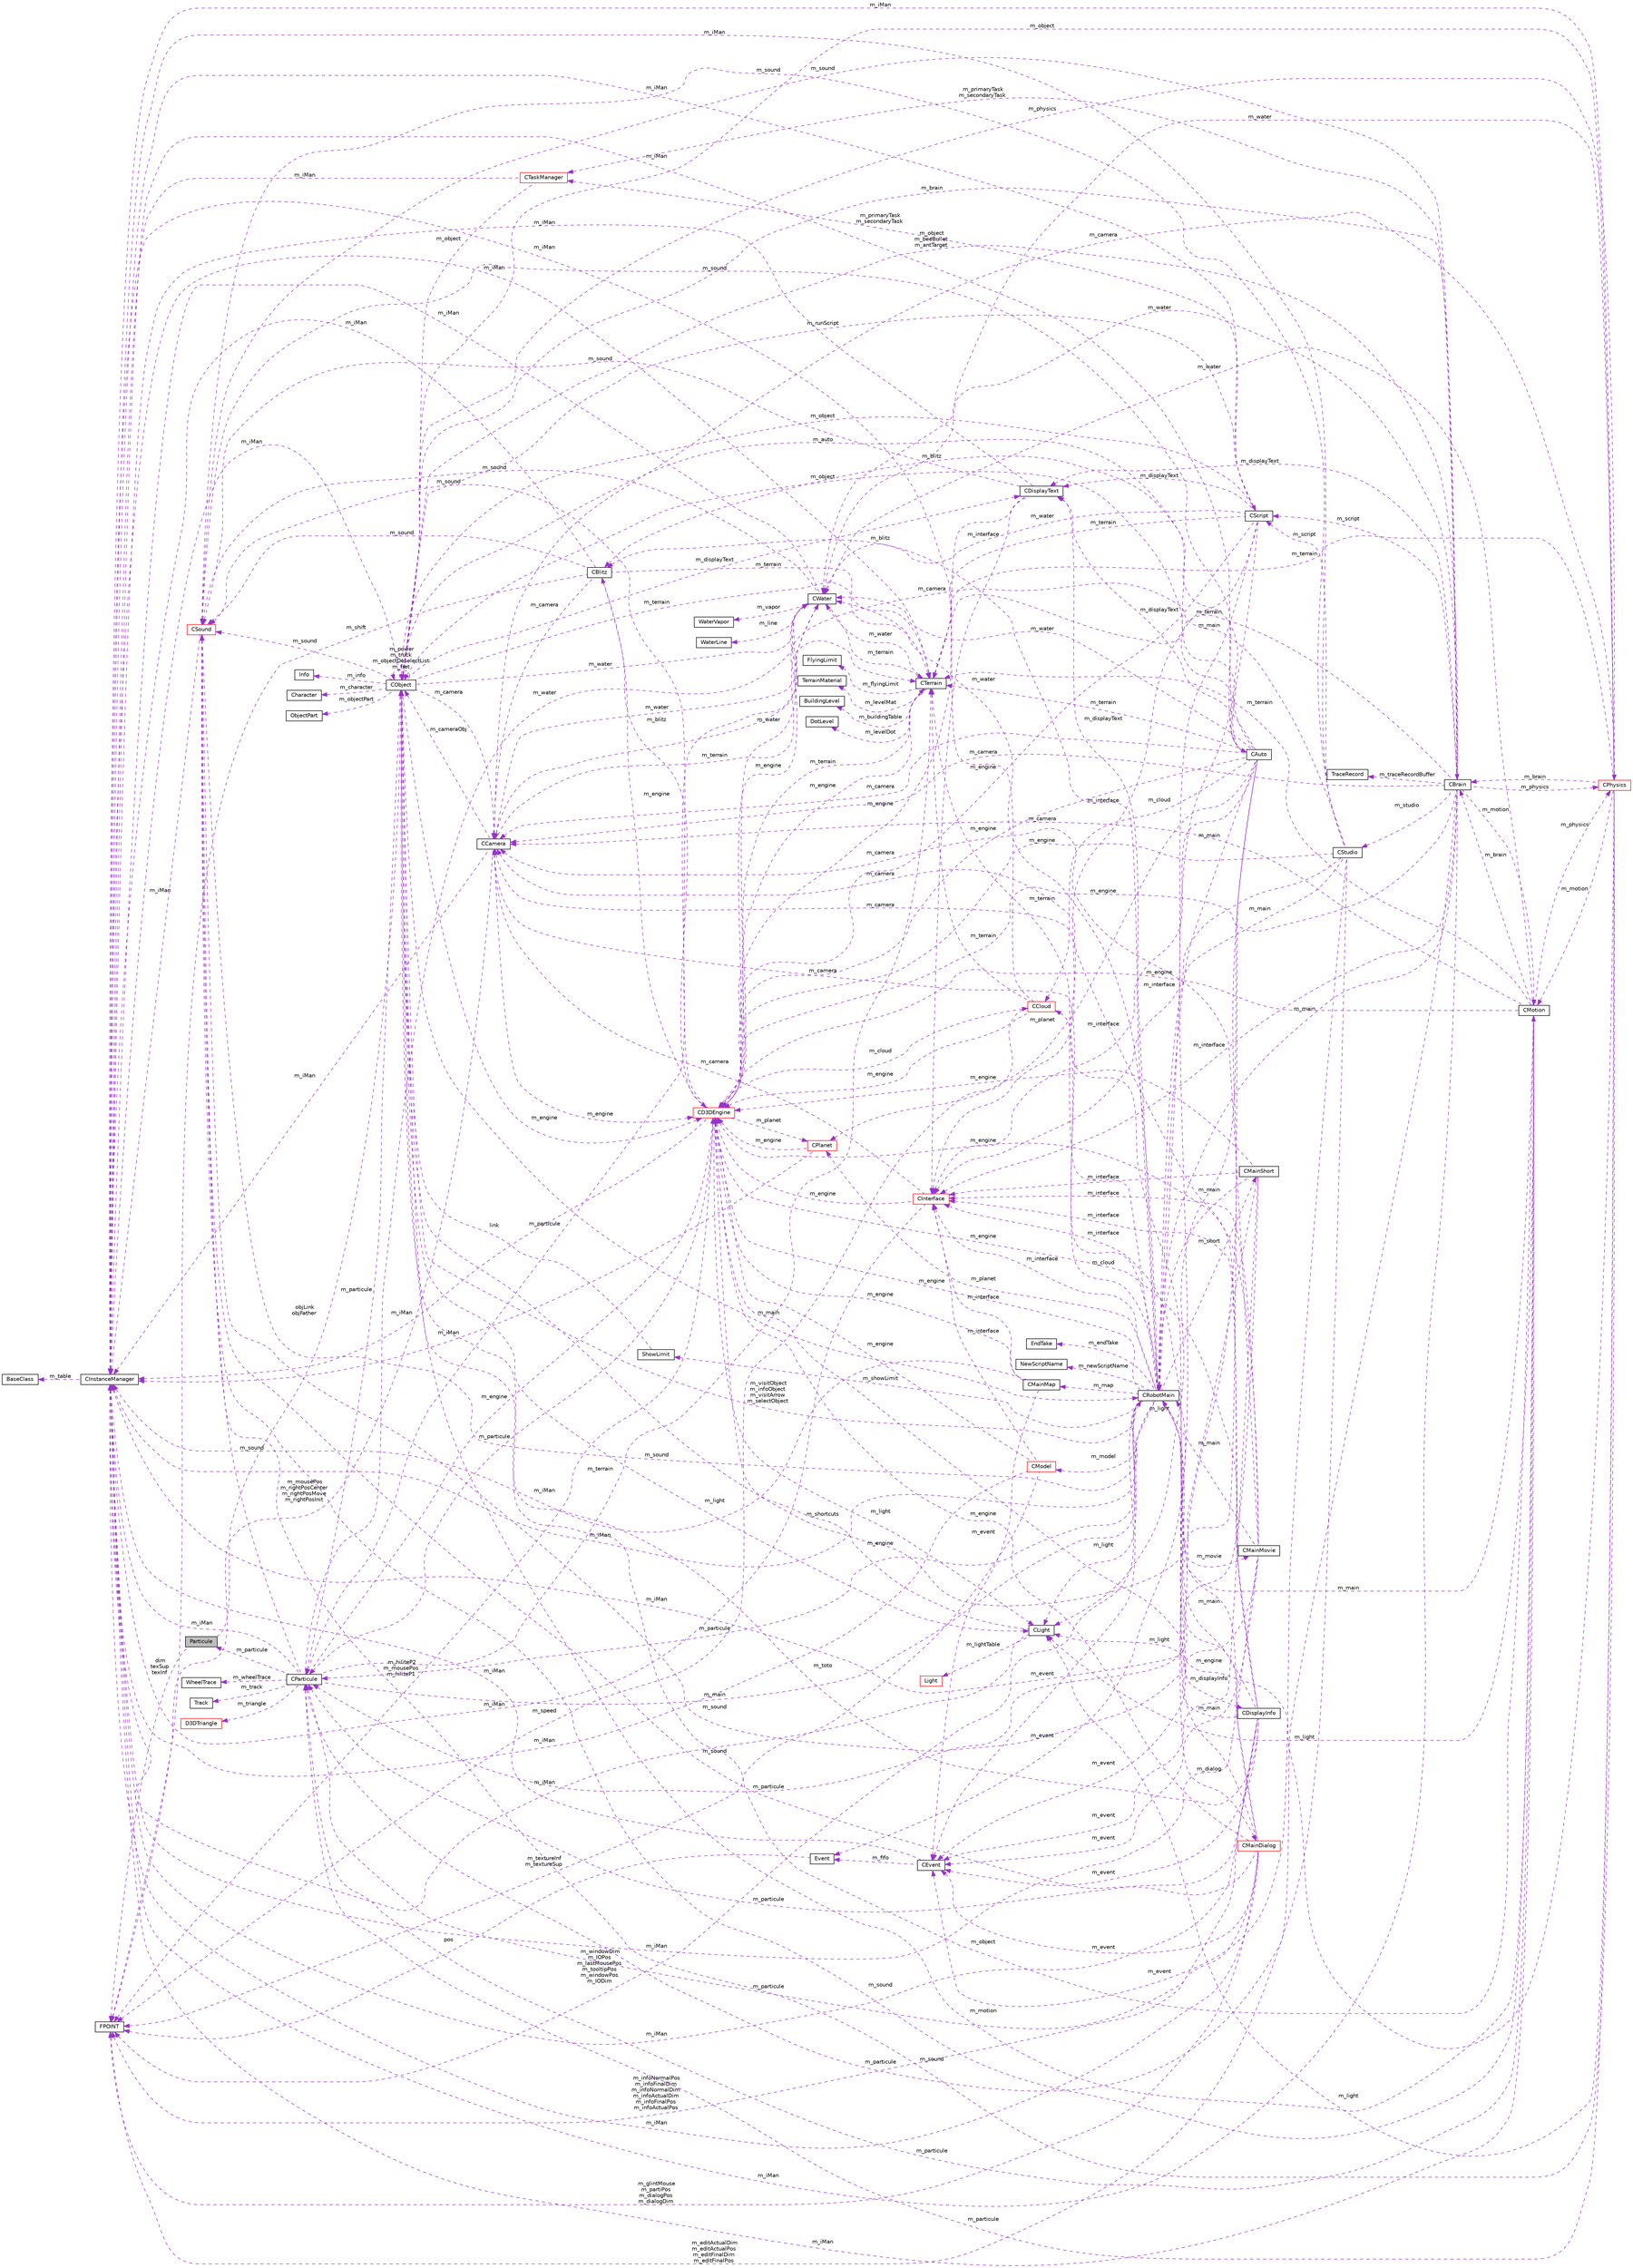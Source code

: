 digraph G
{
  edge [fontname="Helvetica",fontsize="10",labelfontname="Helvetica",labelfontsize="10"];
  node [fontname="Helvetica",fontsize="10",shape=record];
  rankdir="LR";
  Node1 [label="Particule",height=0.2,width=0.4,color="black", fillcolor="grey75", style="filled" fontcolor="black"];
  Node2 -> Node1 [dir="back",color="darkorchid3",fontsize="10",style="dashed",label=" dim\ntexSup\ntexInf" ,fontname="Helvetica"];
  Node2 [label="FPOINT",height=0.2,width=0.4,color="black", fillcolor="white", style="filled",URL="$struct_f_p_o_i_n_t.html"];
  Node3 -> Node1 [dir="back",color="darkorchid3",fontsize="10",style="dashed",label=" objLink\nobjFather" ,fontname="Helvetica"];
  Node3 [label="CObject",height=0.2,width=0.4,color="black", fillcolor="white", style="filled",URL="$class_c_object.html"];
  Node4 -> Node3 [dir="back",color="darkorchid3",fontsize="10",style="dashed",label=" m_particule" ,fontname="Helvetica"];
  Node4 [label="CParticule",height=0.2,width=0.4,color="black", fillcolor="white", style="filled",URL="$class_c_particule.html"];
  Node5 -> Node4 [dir="back",color="darkorchid3",fontsize="10",style="dashed",label=" m_water" ,fontname="Helvetica"];
  Node5 [label="CWater",height=0.2,width=0.4,color="black", fillcolor="white", style="filled",URL="$class_c_water.html"];
  Node4 -> Node5 [dir="back",color="darkorchid3",fontsize="10",style="dashed",label=" m_particule" ,fontname="Helvetica"];
  Node6 -> Node5 [dir="back",color="darkorchid3",fontsize="10",style="dashed",label=" m_iMan" ,fontname="Helvetica"];
  Node6 [label="CInstanceManager",height=0.2,width=0.4,color="black", fillcolor="white", style="filled",URL="$class_c_instance_manager.html"];
  Node7 -> Node6 [dir="back",color="darkorchid3",fontsize="10",style="dashed",label=" m_table" ,fontname="Helvetica"];
  Node7 [label="BaseClass",height=0.2,width=0.4,color="black", fillcolor="white", style="filled",URL="$struct_base_class.html"];
  Node8 -> Node5 [dir="back",color="darkorchid3",fontsize="10",style="dashed",label=" m_terrain" ,fontname="Helvetica"];
  Node8 [label="CTerrain",height=0.2,width=0.4,color="black", fillcolor="white", style="filled",URL="$class_c_terrain.html"];
  Node9 -> Node8 [dir="back",color="darkorchid3",fontsize="10",style="dashed",label=" m_levelMat" ,fontname="Helvetica"];
  Node9 [label="TerrainMaterial",height=0.2,width=0.4,color="black", fillcolor="white", style="filled",URL="$struct_terrain_material.html"];
  Node5 -> Node8 [dir="back",color="darkorchid3",fontsize="10",style="dashed",label=" m_water" ,fontname="Helvetica"];
  Node10 -> Node8 [dir="back",color="darkorchid3",fontsize="10",style="dashed",label=" m_buildingTable" ,fontname="Helvetica"];
  Node10 [label="BuildingLevel",height=0.2,width=0.4,color="black", fillcolor="white", style="filled",URL="$struct_building_level.html"];
  Node6 -> Node8 [dir="back",color="darkorchid3",fontsize="10",style="dashed",label=" m_iMan" ,fontname="Helvetica"];
  Node11 -> Node8 [dir="back",color="darkorchid3",fontsize="10",style="dashed",label=" m_levelDot" ,fontname="Helvetica"];
  Node11 [label="DotLevel",height=0.2,width=0.4,color="black", fillcolor="white", style="filled",URL="$struct_dot_level.html"];
  Node12 -> Node8 [dir="back",color="darkorchid3",fontsize="10",style="dashed",label=" m_engine" ,fontname="Helvetica"];
  Node12 [label="CD3DEngine",height=0.2,width=0.4,color="red", fillcolor="white", style="filled",URL="$class_c_d3_d_engine.html"];
  Node4 -> Node12 [dir="back",color="darkorchid3",fontsize="10",style="dashed",label=" m_particule" ,fontname="Helvetica"];
  Node5 -> Node12 [dir="back",color="darkorchid3",fontsize="10",style="dashed",label=" m_water" ,fontname="Helvetica"];
  Node13 -> Node12 [dir="back",color="darkorchid3",fontsize="10",style="dashed",label=" m_blitz" ,fontname="Helvetica"];
  Node13 [label="CBlitz",height=0.2,width=0.4,color="black", fillcolor="white", style="filled",URL="$class_c_blitz.html"];
  Node14 -> Node13 [dir="back",color="darkorchid3",fontsize="10",style="dashed",label=" m_camera" ,fontname="Helvetica"];
  Node14 [label="CCamera",height=0.2,width=0.4,color="black", fillcolor="white", style="filled",URL="$class_c_camera.html"];
  Node5 -> Node14 [dir="back",color="darkorchid3",fontsize="10",style="dashed",label=" m_water" ,fontname="Helvetica"];
  Node6 -> Node14 [dir="back",color="darkorchid3",fontsize="10",style="dashed",label=" m_iMan" ,fontname="Helvetica"];
  Node8 -> Node14 [dir="back",color="darkorchid3",fontsize="10",style="dashed",label=" m_terrain" ,fontname="Helvetica"];
  Node2 -> Node14 [dir="back",color="darkorchid3",fontsize="10",style="dashed",label=" m_mousePos\nm_rightPosCenter\nm_rightPosMove\nm_rightPosInit" ,fontname="Helvetica"];
  Node3 -> Node14 [dir="back",color="darkorchid3",fontsize="10",style="dashed",label=" m_cameraObj" ,fontname="Helvetica"];
  Node12 -> Node14 [dir="back",color="darkorchid3",fontsize="10",style="dashed",label=" m_engine" ,fontname="Helvetica"];
  Node6 -> Node13 [dir="back",color="darkorchid3",fontsize="10",style="dashed",label=" m_iMan" ,fontname="Helvetica"];
  Node8 -> Node13 [dir="back",color="darkorchid3",fontsize="10",style="dashed",label=" m_terrain" ,fontname="Helvetica"];
  Node2 -> Node13 [dir="back",color="darkorchid3",fontsize="10",style="dashed",label=" m_shift" ,fontname="Helvetica"];
  Node15 -> Node13 [dir="back",color="darkorchid3",fontsize="10",style="dashed",label=" m_sound" ,fontname="Helvetica"];
  Node15 [label="CSound",height=0.2,width=0.4,color="red", fillcolor="white", style="filled",URL="$class_c_sound.html"];
  Node6 -> Node15 [dir="back",color="darkorchid3",fontsize="10",style="dashed",label=" m_iMan" ,fontname="Helvetica"];
  Node12 -> Node13 [dir="back",color="darkorchid3",fontsize="10",style="dashed",label=" m_engine" ,fontname="Helvetica"];
  Node16 -> Node12 [dir="back",color="darkorchid3",fontsize="10",style="dashed",label=" m_light" ,fontname="Helvetica"];
  Node16 [label="CLight",height=0.2,width=0.4,color="black", fillcolor="white", style="filled",URL="$class_c_light.html"];
  Node17 -> Node16 [dir="back",color="darkorchid3",fontsize="10",style="dashed",label=" m_lightTable" ,fontname="Helvetica"];
  Node17 [label="Light",height=0.2,width=0.4,color="red", fillcolor="white", style="filled",URL="$struct_light.html"];
  Node6 -> Node16 [dir="back",color="darkorchid3",fontsize="10",style="dashed",label=" m_iMan" ,fontname="Helvetica"];
  Node12 -> Node16 [dir="back",color="darkorchid3",fontsize="10",style="dashed",label=" m_engine" ,fontname="Helvetica"];
  Node18 -> Node12 [dir="back",color="darkorchid3",fontsize="10",style="dashed",label=" m_cloud" ,fontname="Helvetica"];
  Node18 [label="CCloud",height=0.2,width=0.4,color="red", fillcolor="white", style="filled",URL="$class_c_cloud.html"];
  Node6 -> Node18 [dir="back",color="darkorchid3",fontsize="10",style="dashed",label=" m_iMan" ,fontname="Helvetica"];
  Node8 -> Node18 [dir="back",color="darkorchid3",fontsize="10",style="dashed",label=" m_terrain" ,fontname="Helvetica"];
  Node2 -> Node18 [dir="back",color="darkorchid3",fontsize="10",style="dashed",label=" m_speed" ,fontname="Helvetica"];
  Node12 -> Node18 [dir="back",color="darkorchid3",fontsize="10",style="dashed",label=" m_engine" ,fontname="Helvetica"];
  Node6 -> Node12 [dir="back",color="darkorchid3",fontsize="10",style="dashed",label=" m_iMan" ,fontname="Helvetica"];
  Node8 -> Node12 [dir="back",color="darkorchid3",fontsize="10",style="dashed",label=" m_terrain" ,fontname="Helvetica"];
  Node2 -> Node12 [dir="back",color="darkorchid3",fontsize="10",style="dashed",label=" m_hiliteP2\nm_mousePos\nm_hiliteP1" ,fontname="Helvetica"];
  Node15 -> Node12 [dir="back",color="darkorchid3",fontsize="10",style="dashed",label=" m_sound" ,fontname="Helvetica"];
  Node19 -> Node12 [dir="back",color="darkorchid3",fontsize="10",style="dashed",label=" m_planet" ,fontname="Helvetica"];
  Node19 [label="CPlanet",height=0.2,width=0.4,color="red", fillcolor="white", style="filled",URL="$class_c_planet.html"];
  Node6 -> Node19 [dir="back",color="darkorchid3",fontsize="10",style="dashed",label=" m_iMan" ,fontname="Helvetica"];
  Node12 -> Node19 [dir="back",color="darkorchid3",fontsize="10",style="dashed",label=" m_engine" ,fontname="Helvetica"];
  Node20 -> Node8 [dir="back",color="darkorchid3",fontsize="10",style="dashed",label=" m_flyingLimit" ,fontname="Helvetica"];
  Node20 [label="FlyingLimit",height=0.2,width=0.4,color="black", fillcolor="white", style="filled",URL="$struct_flying_limit.html"];
  Node21 -> Node5 [dir="back",color="darkorchid3",fontsize="10",style="dashed",label=" m_line" ,fontname="Helvetica"];
  Node21 [label="WaterLine",height=0.2,width=0.4,color="black", fillcolor="white", style="filled",URL="$struct_water_line.html"];
  Node15 -> Node5 [dir="back",color="darkorchid3",fontsize="10",style="dashed",label=" m_sound" ,fontname="Helvetica"];
  Node22 -> Node5 [dir="back",color="darkorchid3",fontsize="10",style="dashed",label=" m_vapor" ,fontname="Helvetica"];
  Node22 [label="WaterVapor",height=0.2,width=0.4,color="black", fillcolor="white", style="filled",URL="$struct_water_vapor.html"];
  Node12 -> Node5 [dir="back",color="darkorchid3",fontsize="10",style="dashed",label=" m_engine" ,fontname="Helvetica"];
  Node23 -> Node4 [dir="back",color="darkorchid3",fontsize="10",style="dashed",label=" m_main" ,fontname="Helvetica"];
  Node23 [label="CRobotMain",height=0.2,width=0.4,color="black", fillcolor="white", style="filled",URL="$class_c_robot_main.html"];
  Node4 -> Node23 [dir="back",color="darkorchid3",fontsize="10",style="dashed",label=" m_particule" ,fontname="Helvetica"];
  Node5 -> Node23 [dir="back",color="darkorchid3",fontsize="10",style="dashed",label=" m_water" ,fontname="Helvetica"];
  Node24 -> Node23 [dir="back",color="darkorchid3",fontsize="10",style="dashed",label=" m_showLimit" ,fontname="Helvetica"];
  Node24 [label="ShowLimit",height=0.2,width=0.4,color="black", fillcolor="white", style="filled",URL="$struct_show_limit.html"];
  Node3 -> Node24 [dir="back",color="darkorchid3",fontsize="10",style="dashed",label=" link" ,fontname="Helvetica"];
  Node16 -> Node23 [dir="back",color="darkorchid3",fontsize="10",style="dashed",label=" m_light" ,fontname="Helvetica"];
  Node13 -> Node23 [dir="back",color="darkorchid3",fontsize="10",style="dashed",label=" m_blitz" ,fontname="Helvetica"];
  Node18 -> Node23 [dir="back",color="darkorchid3",fontsize="10",style="dashed",label=" m_cloud" ,fontname="Helvetica"];
  Node25 -> Node23 [dir="back",color="darkorchid3",fontsize="10",style="dashed",label=" m_dialog" ,fontname="Helvetica"];
  Node25 [label="CMainDialog",height=0.2,width=0.4,color="red", fillcolor="white", style="filled",URL="$class_c_main_dialog.html"];
  Node4 -> Node25 [dir="back",color="darkorchid3",fontsize="10",style="dashed",label=" m_particule" ,fontname="Helvetica"];
  Node14 -> Node25 [dir="back",color="darkorchid3",fontsize="10",style="dashed",label=" m_camera" ,fontname="Helvetica"];
  Node26 -> Node25 [dir="back",color="darkorchid3",fontsize="10",style="dashed",label=" m_interface" ,fontname="Helvetica"];
  Node26 [label="CInterface",height=0.2,width=0.4,color="red", fillcolor="white", style="filled",URL="$class_c_interface.html"];
  Node14 -> Node26 [dir="back",color="darkorchid3",fontsize="10",style="dashed",label=" m_camera" ,fontname="Helvetica"];
  Node6 -> Node26 [dir="back",color="darkorchid3",fontsize="10",style="dashed",label=" m_iMan" ,fontname="Helvetica"];
  Node12 -> Node26 [dir="back",color="darkorchid3",fontsize="10",style="dashed",label=" m_engine" ,fontname="Helvetica"];
  Node23 -> Node25 [dir="back",color="darkorchid3",fontsize="10",style="dashed",label=" m_main" ,fontname="Helvetica"];
  Node6 -> Node25 [dir="back",color="darkorchid3",fontsize="10",style="dashed",label=" m_iMan" ,fontname="Helvetica"];
  Node27 -> Node25 [dir="back",color="darkorchid3",fontsize="10",style="dashed",label=" m_event" ,fontname="Helvetica"];
  Node27 [label="CEvent",height=0.2,width=0.4,color="black", fillcolor="white", style="filled",URL="$class_c_event.html"];
  Node6 -> Node27 [dir="back",color="darkorchid3",fontsize="10",style="dashed",label=" m_iMan" ,fontname="Helvetica"];
  Node28 -> Node27 [dir="back",color="darkorchid3",fontsize="10",style="dashed",label=" m_fifo" ,fontname="Helvetica"];
  Node28 [label="Event",height=0.2,width=0.4,color="black", fillcolor="white", style="filled",URL="$struct_event.html"];
  Node2 -> Node28 [dir="back",color="darkorchid3",fontsize="10",style="dashed",label=" pos" ,fontname="Helvetica"];
  Node2 -> Node25 [dir="back",color="darkorchid3",fontsize="10",style="dashed",label=" m_glintMouse\nm_partiPos\nm_dialogPos\nm_dialogDim" ,fontname="Helvetica"];
  Node15 -> Node25 [dir="back",color="darkorchid3",fontsize="10",style="dashed",label=" m_sound" ,fontname="Helvetica"];
  Node12 -> Node25 [dir="back",color="darkorchid3",fontsize="10",style="dashed",label=" m_engine" ,fontname="Helvetica"];
  Node14 -> Node23 [dir="back",color="darkorchid3",fontsize="10",style="dashed",label=" m_camera" ,fontname="Helvetica"];
  Node29 -> Node23 [dir="back",color="darkorchid3",fontsize="10",style="dashed",label=" m_movie" ,fontname="Helvetica"];
  Node29 [label="CMainMovie",height=0.2,width=0.4,color="black", fillcolor="white", style="filled",URL="$class_c_main_movie.html"];
  Node14 -> Node29 [dir="back",color="darkorchid3",fontsize="10",style="dashed",label=" m_camera" ,fontname="Helvetica"];
  Node23 -> Node29 [dir="back",color="darkorchid3",fontsize="10",style="dashed",label=" m_main" ,fontname="Helvetica"];
  Node26 -> Node29 [dir="back",color="darkorchid3",fontsize="10",style="dashed",label=" m_interface" ,fontname="Helvetica"];
  Node6 -> Node29 [dir="back",color="darkorchid3",fontsize="10",style="dashed",label=" m_iMan" ,fontname="Helvetica"];
  Node27 -> Node29 [dir="back",color="darkorchid3",fontsize="10",style="dashed",label=" m_event" ,fontname="Helvetica"];
  Node15 -> Node29 [dir="back",color="darkorchid3",fontsize="10",style="dashed",label=" m_sound" ,fontname="Helvetica"];
  Node12 -> Node29 [dir="back",color="darkorchid3",fontsize="10",style="dashed",label=" m_engine" ,fontname="Helvetica"];
  Node30 -> Node23 [dir="back",color="darkorchid3",fontsize="10",style="dashed",label=" m_displayText" ,fontname="Helvetica"];
  Node30 [label="CDisplayText",height=0.2,width=0.4,color="black", fillcolor="white", style="filled",URL="$class_c_display_text.html"];
  Node26 -> Node30 [dir="back",color="darkorchid3",fontsize="10",style="dashed",label=" m_interface" ,fontname="Helvetica"];
  Node6 -> Node30 [dir="back",color="darkorchid3",fontsize="10",style="dashed",label=" m_iMan" ,fontname="Helvetica"];
  Node15 -> Node30 [dir="back",color="darkorchid3",fontsize="10",style="dashed",label=" m_sound" ,fontname="Helvetica"];
  Node12 -> Node30 [dir="back",color="darkorchid3",fontsize="10",style="dashed",label=" m_engine" ,fontname="Helvetica"];
  Node26 -> Node23 [dir="back",color="darkorchid3",fontsize="10",style="dashed",label=" m_interface" ,fontname="Helvetica"];
  Node31 -> Node23 [dir="back",color="darkorchid3",fontsize="10",style="dashed",label=" m_model" ,fontname="Helvetica"];
  Node31 [label="CModel",height=0.2,width=0.4,color="red", fillcolor="white", style="filled",URL="$class_c_model.html"];
  Node26 -> Node31 [dir="back",color="darkorchid3",fontsize="10",style="dashed",label=" m_interface" ,fontname="Helvetica"];
  Node6 -> Node31 [dir="back",color="darkorchid3",fontsize="10",style="dashed",label=" m_iMan" ,fontname="Helvetica"];
  Node2 -> Node31 [dir="back",color="darkorchid3",fontsize="10",style="dashed",label=" m_textureInf\nm_textureSup" ,fontname="Helvetica"];
  Node12 -> Node31 [dir="back",color="darkorchid3",fontsize="10",style="dashed",label=" m_engine" ,fontname="Helvetica"];
  Node6 -> Node23 [dir="back",color="darkorchid3",fontsize="10",style="dashed",label=" m_iMan" ,fontname="Helvetica"];
  Node32 -> Node23 [dir="back",color="darkorchid3",fontsize="10",style="dashed",label=" m_newScriptName" ,fontname="Helvetica"];
  Node32 [label="NewScriptName",height=0.2,width=0.4,color="black", fillcolor="white", style="filled",URL="$struct_new_script_name.html"];
  Node27 -> Node23 [dir="back",color="darkorchid3",fontsize="10",style="dashed",label=" m_event" ,fontname="Helvetica"];
  Node8 -> Node23 [dir="back",color="darkorchid3",fontsize="10",style="dashed",label=" m_terrain" ,fontname="Helvetica"];
  Node2 -> Node23 [dir="back",color="darkorchid3",fontsize="10",style="dashed",label=" m_windowDim\nm_IOPos\nm_lastMousePos\nm_tooltipPos\nm_windowPos\nm_IODim" ,fontname="Helvetica"];
  Node33 -> Node23 [dir="back",color="darkorchid3",fontsize="10",style="dashed",label=" m_short" ,fontname="Helvetica"];
  Node33 [label="CMainShort",height=0.2,width=0.4,color="black", fillcolor="white", style="filled",URL="$class_c_main_short.html"];
  Node23 -> Node33 [dir="back",color="darkorchid3",fontsize="10",style="dashed",label=" m_main" ,fontname="Helvetica"];
  Node26 -> Node33 [dir="back",color="darkorchid3",fontsize="10",style="dashed",label=" m_interface" ,fontname="Helvetica"];
  Node6 -> Node33 [dir="back",color="darkorchid3",fontsize="10",style="dashed",label=" m_iMan" ,fontname="Helvetica"];
  Node27 -> Node33 [dir="back",color="darkorchid3",fontsize="10",style="dashed",label=" m_event" ,fontname="Helvetica"];
  Node3 -> Node33 [dir="back",color="darkorchid3",fontsize="10",style="dashed",label=" m_shortcuts" ,fontname="Helvetica"];
  Node12 -> Node33 [dir="back",color="darkorchid3",fontsize="10",style="dashed",label=" m_engine" ,fontname="Helvetica"];
  Node15 -> Node23 [dir="back",color="darkorchid3",fontsize="10",style="dashed",label=" m_sound" ,fontname="Helvetica"];
  Node19 -> Node23 [dir="back",color="darkorchid3",fontsize="10",style="dashed",label=" m_planet" ,fontname="Helvetica"];
  Node3 -> Node23 [dir="back",color="darkorchid3",fontsize="10",style="dashed",label=" m_visitObject\nm_infoObject\nm_visitArrow\nm_selectObject" ,fontname="Helvetica"];
  Node12 -> Node23 [dir="back",color="darkorchid3",fontsize="10",style="dashed",label=" m_engine" ,fontname="Helvetica"];
  Node34 -> Node23 [dir="back",color="darkorchid3",fontsize="10",style="dashed",label=" m_endTake" ,fontname="Helvetica"];
  Node34 [label="EndTake",height=0.2,width=0.4,color="black", fillcolor="white", style="filled",URL="$struct_end_take.html"];
  Node35 -> Node23 [dir="back",color="darkorchid3",fontsize="10",style="dashed",label=" m_displayInfo" ,fontname="Helvetica"];
  Node35 [label="CDisplayInfo",height=0.2,width=0.4,color="black", fillcolor="white", style="filled",URL="$class_c_display_info.html"];
  Node4 -> Node35 [dir="back",color="darkorchid3",fontsize="10",style="dashed",label=" m_particule" ,fontname="Helvetica"];
  Node16 -> Node35 [dir="back",color="darkorchid3",fontsize="10",style="dashed",label=" m_light" ,fontname="Helvetica"];
  Node14 -> Node35 [dir="back",color="darkorchid3",fontsize="10",style="dashed",label=" m_camera" ,fontname="Helvetica"];
  Node26 -> Node35 [dir="back",color="darkorchid3",fontsize="10",style="dashed",label=" m_interface" ,fontname="Helvetica"];
  Node23 -> Node35 [dir="back",color="darkorchid3",fontsize="10",style="dashed",label=" m_main" ,fontname="Helvetica"];
  Node6 -> Node35 [dir="back",color="darkorchid3",fontsize="10",style="dashed",label=" m_iMan" ,fontname="Helvetica"];
  Node27 -> Node35 [dir="back",color="darkorchid3",fontsize="10",style="dashed",label=" m_event" ,fontname="Helvetica"];
  Node2 -> Node35 [dir="back",color="darkorchid3",fontsize="10",style="dashed",label=" m_infoNormalPos\nm_infoFinalDim\nm_infoNormalDim\nm_infoActualDim\nm_infoFinalPos\nm_infoActualPos" ,fontname="Helvetica"];
  Node3 -> Node35 [dir="back",color="darkorchid3",fontsize="10",style="dashed",label=" m_toto" ,fontname="Helvetica"];
  Node12 -> Node35 [dir="back",color="darkorchid3",fontsize="10",style="dashed",label=" m_engine" ,fontname="Helvetica"];
  Node36 -> Node23 [dir="back",color="darkorchid3",fontsize="10",style="dashed",label=" m_map" ,fontname="Helvetica"];
  Node36 [label="CMainMap",height=0.2,width=0.4,color="black", fillcolor="white", style="filled",URL="$class_c_main_map.html"];
  Node26 -> Node36 [dir="back",color="darkorchid3",fontsize="10",style="dashed",label=" m_interface" ,fontname="Helvetica"];
  Node6 -> Node36 [dir="back",color="darkorchid3",fontsize="10",style="dashed",label=" m_iMan" ,fontname="Helvetica"];
  Node27 -> Node36 [dir="back",color="darkorchid3",fontsize="10",style="dashed",label=" m_event" ,fontname="Helvetica"];
  Node12 -> Node36 [dir="back",color="darkorchid3",fontsize="10",style="dashed",label=" m_engine" ,fontname="Helvetica"];
  Node6 -> Node4 [dir="back",color="darkorchid3",fontsize="10",style="dashed",label=" m_iMan" ,fontname="Helvetica"];
  Node37 -> Node4 [dir="back",color="darkorchid3",fontsize="10",style="dashed",label=" m_track" ,fontname="Helvetica"];
  Node37 [label="Track",height=0.2,width=0.4,color="black", fillcolor="white", style="filled",URL="$struct_track.html"];
  Node1 -> Node4 [dir="back",color="darkorchid3",fontsize="10",style="dashed",label=" m_particule" ,fontname="Helvetica"];
  Node8 -> Node4 [dir="back",color="darkorchid3",fontsize="10",style="dashed",label=" m_terrain" ,fontname="Helvetica"];
  Node15 -> Node4 [dir="back",color="darkorchid3",fontsize="10",style="dashed",label=" m_sound" ,fontname="Helvetica"];
  Node38 -> Node4 [dir="back",color="darkorchid3",fontsize="10",style="dashed",label=" m_triangle" ,fontname="Helvetica"];
  Node38 [label="D3DTriangle",height=0.2,width=0.4,color="red", fillcolor="white", style="filled",URL="$struct_d3_d_triangle.html"];
  Node12 -> Node4 [dir="back",color="darkorchid3",fontsize="10",style="dashed",label=" m_engine" ,fontname="Helvetica"];
  Node39 -> Node4 [dir="back",color="darkorchid3",fontsize="10",style="dashed",label=" m_wheelTrace" ,fontname="Helvetica"];
  Node39 [label="WheelTrace",height=0.2,width=0.4,color="black", fillcolor="white", style="filled",URL="$struct_wheel_trace.html"];
  Node40 -> Node3 [dir="back",color="darkorchid3",fontsize="10",style="dashed",label=" m_runScript" ,fontname="Helvetica"];
  Node40 [label="CScript",height=0.2,width=0.4,color="black", fillcolor="white", style="filled",URL="$class_c_script.html"];
  Node5 -> Node40 [dir="back",color="darkorchid3",fontsize="10",style="dashed",label=" m_water" ,fontname="Helvetica"];
  Node41 -> Node40 [dir="back",color="darkorchid3",fontsize="10",style="dashed",label=" m_primaryTask\nm_secondaryTask" ,fontname="Helvetica"];
  Node41 [label="CTaskManager",height=0.2,width=0.4,color="red", fillcolor="white", style="filled",URL="$class_c_task_manager.html"];
  Node6 -> Node41 [dir="back",color="darkorchid3",fontsize="10",style="dashed",label=" m_iMan" ,fontname="Helvetica"];
  Node3 -> Node41 [dir="back",color="darkorchid3",fontsize="10",style="dashed",label=" m_object" ,fontname="Helvetica"];
  Node30 -> Node40 [dir="back",color="darkorchid3",fontsize="10",style="dashed",label=" m_displayText" ,fontname="Helvetica"];
  Node23 -> Node40 [dir="back",color="darkorchid3",fontsize="10",style="dashed",label=" m_main" ,fontname="Helvetica"];
  Node26 -> Node40 [dir="back",color="darkorchid3",fontsize="10",style="dashed",label=" m_interface" ,fontname="Helvetica"];
  Node6 -> Node40 [dir="back",color="darkorchid3",fontsize="10",style="dashed",label=" m_iMan" ,fontname="Helvetica"];
  Node28 -> Node40 [dir="back",color="darkorchid3",fontsize="10",style="dashed",label=" m_event" ,fontname="Helvetica"];
  Node8 -> Node40 [dir="back",color="darkorchid3",fontsize="10",style="dashed",label=" m_terrain" ,fontname="Helvetica"];
  Node3 -> Node40 [dir="back",color="darkorchid3",fontsize="10",style="dashed",label=" m_object" ,fontname="Helvetica"];
  Node12 -> Node40 [dir="back",color="darkorchid3",fontsize="10",style="dashed",label=" m_engine" ,fontname="Helvetica"];
  Node5 -> Node3 [dir="back",color="darkorchid3",fontsize="10",style="dashed",label=" m_water" ,fontname="Helvetica"];
  Node16 -> Node3 [dir="back",color="darkorchid3",fontsize="10",style="dashed",label=" m_light" ,fontname="Helvetica"];
  Node42 -> Node3 [dir="back",color="darkorchid3",fontsize="10",style="dashed",label=" m_brain" ,fontname="Helvetica"];
  Node42 [label="CBrain",height=0.2,width=0.4,color="black", fillcolor="white", style="filled",URL="$class_c_brain.html"];
  Node4 -> Node42 [dir="back",color="darkorchid3",fontsize="10",style="dashed",label=" m_particule" ,fontname="Helvetica"];
  Node40 -> Node42 [dir="back",color="darkorchid3",fontsize="10",style="dashed",label=" m_script" ,fontname="Helvetica"];
  Node5 -> Node42 [dir="back",color="darkorchid3",fontsize="10",style="dashed",label=" m_water" ,fontname="Helvetica"];
  Node41 -> Node42 [dir="back",color="darkorchid3",fontsize="10",style="dashed",label=" m_primaryTask\nm_secondaryTask" ,fontname="Helvetica"];
  Node14 -> Node42 [dir="back",color="darkorchid3",fontsize="10",style="dashed",label=" m_camera" ,fontname="Helvetica"];
  Node30 -> Node42 [dir="back",color="darkorchid3",fontsize="10",style="dashed",label=" m_displayText" ,fontname="Helvetica"];
  Node23 -> Node42 [dir="back",color="darkorchid3",fontsize="10",style="dashed",label=" m_main" ,fontname="Helvetica"];
  Node26 -> Node42 [dir="back",color="darkorchid3",fontsize="10",style="dashed",label=" m_interface" ,fontname="Helvetica"];
  Node6 -> Node42 [dir="back",color="darkorchid3",fontsize="10",style="dashed",label=" m_iMan" ,fontname="Helvetica"];
  Node8 -> Node42 [dir="back",color="darkorchid3",fontsize="10",style="dashed",label=" m_terrain" ,fontname="Helvetica"];
  Node43 -> Node42 [dir="back",color="darkorchid3",fontsize="10",style="dashed",label=" m_physics" ,fontname="Helvetica"];
  Node43 [label="CPhysics",height=0.2,width=0.4,color="red", fillcolor="white", style="filled",URL="$class_c_physics.html"];
  Node4 -> Node43 [dir="back",color="darkorchid3",fontsize="10",style="dashed",label=" m_particule" ,fontname="Helvetica"];
  Node5 -> Node43 [dir="back",color="darkorchid3",fontsize="10",style="dashed",label=" m_water" ,fontname="Helvetica"];
  Node16 -> Node43 [dir="back",color="darkorchid3",fontsize="10",style="dashed",label=" m_light" ,fontname="Helvetica"];
  Node42 -> Node43 [dir="back",color="darkorchid3",fontsize="10",style="dashed",label=" m_brain" ,fontname="Helvetica"];
  Node14 -> Node43 [dir="back",color="darkorchid3",fontsize="10",style="dashed",label=" m_camera" ,fontname="Helvetica"];
  Node6 -> Node43 [dir="back",color="darkorchid3",fontsize="10",style="dashed",label=" m_iMan" ,fontname="Helvetica"];
  Node8 -> Node43 [dir="back",color="darkorchid3",fontsize="10",style="dashed",label=" m_terrain" ,fontname="Helvetica"];
  Node15 -> Node43 [dir="back",color="darkorchid3",fontsize="10",style="dashed",label=" m_sound" ,fontname="Helvetica"];
  Node44 -> Node43 [dir="back",color="darkorchid3",fontsize="10",style="dashed",label=" m_motion" ,fontname="Helvetica"];
  Node44 [label="CMotion",height=0.2,width=0.4,color="black", fillcolor="white", style="filled",URL="$class_c_motion.html"];
  Node4 -> Node44 [dir="back",color="darkorchid3",fontsize="10",style="dashed",label=" m_particule" ,fontname="Helvetica"];
  Node5 -> Node44 [dir="back",color="darkorchid3",fontsize="10",style="dashed",label=" m_water" ,fontname="Helvetica"];
  Node16 -> Node44 [dir="back",color="darkorchid3",fontsize="10",style="dashed",label=" m_light" ,fontname="Helvetica"];
  Node42 -> Node44 [dir="back",color="darkorchid3",fontsize="10",style="dashed",label=" m_brain" ,fontname="Helvetica"];
  Node14 -> Node44 [dir="back",color="darkorchid3",fontsize="10",style="dashed",label=" m_camera" ,fontname="Helvetica"];
  Node23 -> Node44 [dir="back",color="darkorchid3",fontsize="10",style="dashed",label=" m_main" ,fontname="Helvetica"];
  Node6 -> Node44 [dir="back",color="darkorchid3",fontsize="10",style="dashed",label=" m_iMan" ,fontname="Helvetica"];
  Node8 -> Node44 [dir="back",color="darkorchid3",fontsize="10",style="dashed",label=" m_terrain" ,fontname="Helvetica"];
  Node43 -> Node44 [dir="back",color="darkorchid3",fontsize="10",style="dashed",label=" m_physics" ,fontname="Helvetica"];
  Node15 -> Node44 [dir="back",color="darkorchid3",fontsize="10",style="dashed",label=" m_sound" ,fontname="Helvetica"];
  Node3 -> Node44 [dir="back",color="darkorchid3",fontsize="10",style="dashed",label=" m_object" ,fontname="Helvetica"];
  Node12 -> Node44 [dir="back",color="darkorchid3",fontsize="10",style="dashed",label=" m_engine" ,fontname="Helvetica"];
  Node3 -> Node43 [dir="back",color="darkorchid3",fontsize="10",style="dashed",label=" m_object" ,fontname="Helvetica"];
  Node12 -> Node43 [dir="back",color="darkorchid3",fontsize="10",style="dashed",label=" m_engine" ,fontname="Helvetica"];
  Node15 -> Node42 [dir="back",color="darkorchid3",fontsize="10",style="dashed",label=" m_sound" ,fontname="Helvetica"];
  Node45 -> Node42 [dir="back",color="darkorchid3",fontsize="10",style="dashed",label=" m_studio" ,fontname="Helvetica"];
  Node45 [label="CStudio",height=0.2,width=0.4,color="black", fillcolor="white", style="filled",URL="$class_c_studio.html"];
  Node40 -> Node45 [dir="back",color="darkorchid3",fontsize="10",style="dashed",label=" m_script" ,fontname="Helvetica"];
  Node14 -> Node45 [dir="back",color="darkorchid3",fontsize="10",style="dashed",label=" m_camera" ,fontname="Helvetica"];
  Node26 -> Node45 [dir="back",color="darkorchid3",fontsize="10",style="dashed",label=" m_interface" ,fontname="Helvetica"];
  Node23 -> Node45 [dir="back",color="darkorchid3",fontsize="10",style="dashed",label=" m_main" ,fontname="Helvetica"];
  Node6 -> Node45 [dir="back",color="darkorchid3",fontsize="10",style="dashed",label=" m_iMan" ,fontname="Helvetica"];
  Node27 -> Node45 [dir="back",color="darkorchid3",fontsize="10",style="dashed",label=" m_event" ,fontname="Helvetica"];
  Node2 -> Node45 [dir="back",color="darkorchid3",fontsize="10",style="dashed",label=" m_editActualDim\nm_editActualPos\nm_editFinalDim\nm_editFinalPos" ,fontname="Helvetica"];
  Node15 -> Node45 [dir="back",color="darkorchid3",fontsize="10",style="dashed",label=" m_sound" ,fontname="Helvetica"];
  Node12 -> Node45 [dir="back",color="darkorchid3",fontsize="10",style="dashed",label=" m_engine" ,fontname="Helvetica"];
  Node44 -> Node42 [dir="back",color="darkorchid3",fontsize="10",style="dashed",label=" m_motion" ,fontname="Helvetica"];
  Node3 -> Node42 [dir="back",color="darkorchid3",fontsize="10",style="dashed",label=" m_object\nm_beeBullet\nm_antTarget" ,fontname="Helvetica"];
  Node12 -> Node42 [dir="back",color="darkorchid3",fontsize="10",style="dashed",label=" m_engine" ,fontname="Helvetica"];
  Node46 -> Node42 [dir="back",color="darkorchid3",fontsize="10",style="dashed",label=" m_traceRecordBuffer" ,fontname="Helvetica"];
  Node46 [label="TraceRecord",height=0.2,width=0.4,color="black", fillcolor="white", style="filled",URL="$struct_trace_record.html"];
  Node14 -> Node3 [dir="back",color="darkorchid3",fontsize="10",style="dashed",label=" m_camera" ,fontname="Helvetica"];
  Node30 -> Node3 [dir="back",color="darkorchid3",fontsize="10",style="dashed",label=" m_displayText" ,fontname="Helvetica"];
  Node47 -> Node3 [dir="back",color="darkorchid3",fontsize="10",style="dashed",label=" m_objectPart" ,fontname="Helvetica"];
  Node47 [label="ObjectPart",height=0.2,width=0.4,color="black", fillcolor="white", style="filled",URL="$struct_object_part.html"];
  Node23 -> Node3 [dir="back",color="darkorchid3",fontsize="10",style="dashed",label=" m_main" ,fontname="Helvetica"];
  Node6 -> Node3 [dir="back",color="darkorchid3",fontsize="10",style="dashed",label=" m_iMan" ,fontname="Helvetica"];
  Node8 -> Node3 [dir="back",color="darkorchid3",fontsize="10",style="dashed",label=" m_terrain" ,fontname="Helvetica"];
  Node43 -> Node3 [dir="back",color="darkorchid3",fontsize="10",style="dashed",label=" m_physics" ,fontname="Helvetica"];
  Node48 -> Node3 [dir="back",color="darkorchid3",fontsize="10",style="dashed",label=" m_info" ,fontname="Helvetica"];
  Node48 [label="Info",height=0.2,width=0.4,color="black", fillcolor="white", style="filled",URL="$struct_info.html"];
  Node15 -> Node3 [dir="back",color="darkorchid3",fontsize="10",style="dashed",label=" m_sound" ,fontname="Helvetica"];
  Node49 -> Node3 [dir="back",color="darkorchid3",fontsize="10",style="dashed",label=" m_auto" ,fontname="Helvetica"];
  Node49 [label="CAuto",height=0.2,width=0.4,color="black", fillcolor="white", style="filled",URL="$class_c_auto.html"];
  Node4 -> Node49 [dir="back",color="darkorchid3",fontsize="10",style="dashed",label=" m_particule" ,fontname="Helvetica"];
  Node5 -> Node49 [dir="back",color="darkorchid3",fontsize="10",style="dashed",label=" m_water" ,fontname="Helvetica"];
  Node13 -> Node49 [dir="back",color="darkorchid3",fontsize="10",style="dashed",label=" m_blitz" ,fontname="Helvetica"];
  Node16 -> Node49 [dir="back",color="darkorchid3",fontsize="10",style="dashed",label=" m_light" ,fontname="Helvetica"];
  Node18 -> Node49 [dir="back",color="darkorchid3",fontsize="10",style="dashed",label=" m_cloud" ,fontname="Helvetica"];
  Node14 -> Node49 [dir="back",color="darkorchid3",fontsize="10",style="dashed",label=" m_camera" ,fontname="Helvetica"];
  Node30 -> Node49 [dir="back",color="darkorchid3",fontsize="10",style="dashed",label=" m_displayText" ,fontname="Helvetica"];
  Node23 -> Node49 [dir="back",color="darkorchid3",fontsize="10",style="dashed",label=" m_main" ,fontname="Helvetica"];
  Node26 -> Node49 [dir="back",color="darkorchid3",fontsize="10",style="dashed",label=" m_interface" ,fontname="Helvetica"];
  Node6 -> Node49 [dir="back",color="darkorchid3",fontsize="10",style="dashed",label=" m_iMan" ,fontname="Helvetica"];
  Node27 -> Node49 [dir="back",color="darkorchid3",fontsize="10",style="dashed",label=" m_event" ,fontname="Helvetica"];
  Node8 -> Node49 [dir="back",color="darkorchid3",fontsize="10",style="dashed",label=" m_terrain" ,fontname="Helvetica"];
  Node15 -> Node49 [dir="back",color="darkorchid3",fontsize="10",style="dashed",label=" m_sound" ,fontname="Helvetica"];
  Node19 -> Node49 [dir="back",color="darkorchid3",fontsize="10",style="dashed",label=" m_planet" ,fontname="Helvetica"];
  Node3 -> Node49 [dir="back",color="darkorchid3",fontsize="10",style="dashed",label=" m_object" ,fontname="Helvetica"];
  Node12 -> Node49 [dir="back",color="darkorchid3",fontsize="10",style="dashed",label=" m_engine" ,fontname="Helvetica"];
  Node44 -> Node3 [dir="back",color="darkorchid3",fontsize="10",style="dashed",label=" m_motion" ,fontname="Helvetica"];
  Node3 -> Node3 [dir="back",color="darkorchid3",fontsize="10",style="dashed",label=" m_power\nm_truck\nm_objectDeselectList\nm_fret" ,fontname="Helvetica"];
  Node50 -> Node3 [dir="back",color="darkorchid3",fontsize="10",style="dashed",label=" m_character" ,fontname="Helvetica"];
  Node50 [label="Character",height=0.2,width=0.4,color="black", fillcolor="white", style="filled",URL="$struct_character.html"];
  Node12 -> Node3 [dir="back",color="darkorchid3",fontsize="10",style="dashed",label=" m_engine" ,fontname="Helvetica"];
}
